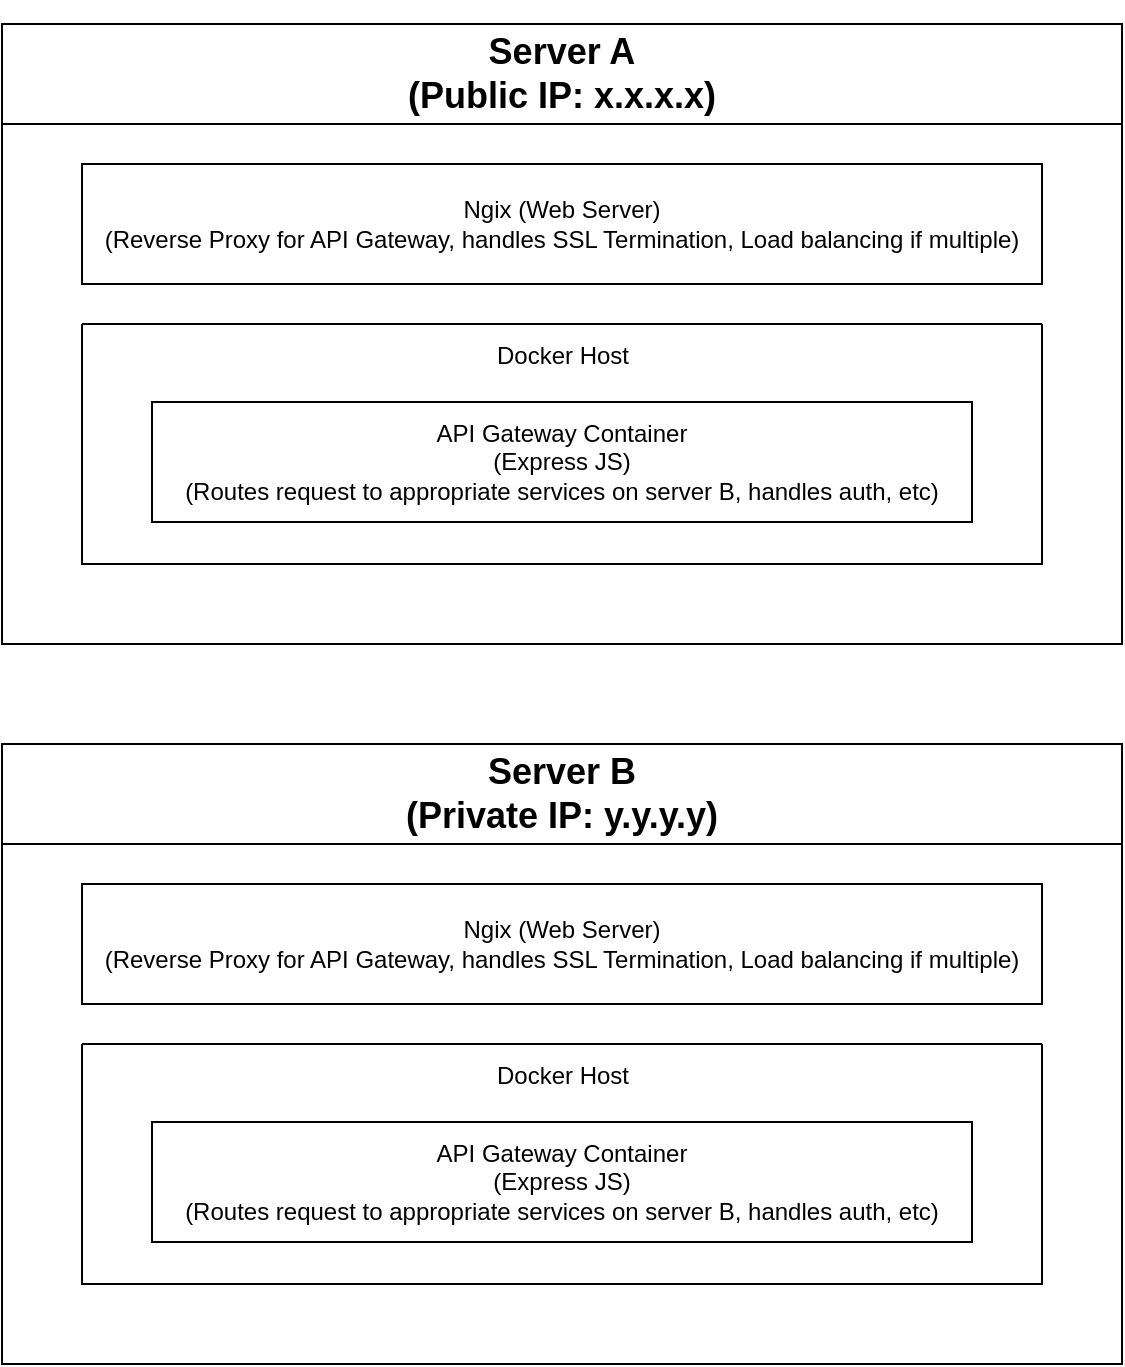 <mxfile version="28.0.1">
  <diagram name="Page-1" id="WXPvGVMjKcDE35FTdCNQ">
    <mxGraphModel dx="744" dy="1510" grid="1" gridSize="10" guides="1" tooltips="1" connect="1" arrows="1" fold="1" page="1" pageScale="1" pageWidth="850" pageHeight="1100" math="0" shadow="0">
      <root>
        <mxCell id="0" />
        <mxCell id="1" parent="0" />
        <mxCell id="3OMwjzpLB7cQj-1kULPp-2" value="&lt;h2&gt;Server A&lt;br&gt;(Public IP: x.x.x.x)&lt;/h2&gt;" style="swimlane;whiteSpace=wrap;html=1;startSize=50;" parent="1" vertex="1">
          <mxGeometry x="480" y="-930" width="560" height="310" as="geometry">
            <mxRectangle x="400" y="-510" width="130" height="40" as="alternateBounds" />
          </mxGeometry>
        </mxCell>
        <mxCell id="3OMwjzpLB7cQj-1kULPp-4" value="Ngix (Web Server)&lt;div&gt;(Reverse Proxy for API Gateway, handles SSL Termination, Load balancing if multiple)&lt;/div&gt;" style="rounded=0;whiteSpace=wrap;html=1;" parent="3OMwjzpLB7cQj-1kULPp-2" vertex="1">
          <mxGeometry x="40" y="70" width="480" height="60" as="geometry" />
        </mxCell>
        <mxCell id="3OMwjzpLB7cQj-1kULPp-11" value="" style="swimlane;startSize=0;" parent="3OMwjzpLB7cQj-1kULPp-2" vertex="1">
          <mxGeometry x="40" y="150" width="480" height="120" as="geometry" />
        </mxCell>
        <mxCell id="3OMwjzpLB7cQj-1kULPp-10" value="API Gateway Container&lt;div&gt;(Express JS)&lt;/div&gt;&lt;div&gt;(Routes request to appropriate services on server B, handles auth, etc)&lt;/div&gt;" style="rounded=0;whiteSpace=wrap;html=1;" parent="3OMwjzpLB7cQj-1kULPp-11" vertex="1">
          <mxGeometry x="35" y="39" width="410" height="60" as="geometry" />
        </mxCell>
        <mxCell id="3OMwjzpLB7cQj-1kULPp-12" value="Docker Host" style="text;html=1;align=center;verticalAlign=middle;resizable=0;points=[];autosize=1;strokeColor=none;fillColor=none;" parent="3OMwjzpLB7cQj-1kULPp-11" vertex="1">
          <mxGeometry x="195" y="1" width="90" height="30" as="geometry" />
        </mxCell>
        <mxCell id="UlkETmmc-7L0bvYlxfBp-1" value="&lt;h2&gt;Server B&lt;br&gt;(Private IP: y.y.y.y)&lt;/h2&gt;" style="swimlane;whiteSpace=wrap;html=1;startSize=50;" vertex="1" parent="1">
          <mxGeometry x="480" y="-570" width="560" height="310" as="geometry">
            <mxRectangle x="400" y="-510" width="130" height="40" as="alternateBounds" />
          </mxGeometry>
        </mxCell>
        <mxCell id="UlkETmmc-7L0bvYlxfBp-2" value="Ngix (Web Server)&lt;div&gt;(Reverse Proxy for API Gateway, handles SSL Termination, Load balancing if multiple)&lt;/div&gt;" style="rounded=0;whiteSpace=wrap;html=1;" vertex="1" parent="UlkETmmc-7L0bvYlxfBp-1">
          <mxGeometry x="40" y="70" width="480" height="60" as="geometry" />
        </mxCell>
        <mxCell id="UlkETmmc-7L0bvYlxfBp-3" value="" style="swimlane;startSize=0;" vertex="1" parent="UlkETmmc-7L0bvYlxfBp-1">
          <mxGeometry x="40" y="150" width="480" height="120" as="geometry" />
        </mxCell>
        <mxCell id="UlkETmmc-7L0bvYlxfBp-4" value="API Gateway Container&lt;div&gt;(Express JS)&lt;/div&gt;&lt;div&gt;(Routes request to appropriate services on server B, handles auth, etc)&lt;/div&gt;" style="rounded=0;whiteSpace=wrap;html=1;" vertex="1" parent="UlkETmmc-7L0bvYlxfBp-3">
          <mxGeometry x="35" y="39" width="410" height="60" as="geometry" />
        </mxCell>
        <mxCell id="UlkETmmc-7L0bvYlxfBp-5" value="Docker Host" style="text;html=1;align=center;verticalAlign=middle;resizable=0;points=[];autosize=1;strokeColor=none;fillColor=none;" vertex="1" parent="UlkETmmc-7L0bvYlxfBp-3">
          <mxGeometry x="195" y="1" width="90" height="30" as="geometry" />
        </mxCell>
      </root>
    </mxGraphModel>
  </diagram>
</mxfile>
